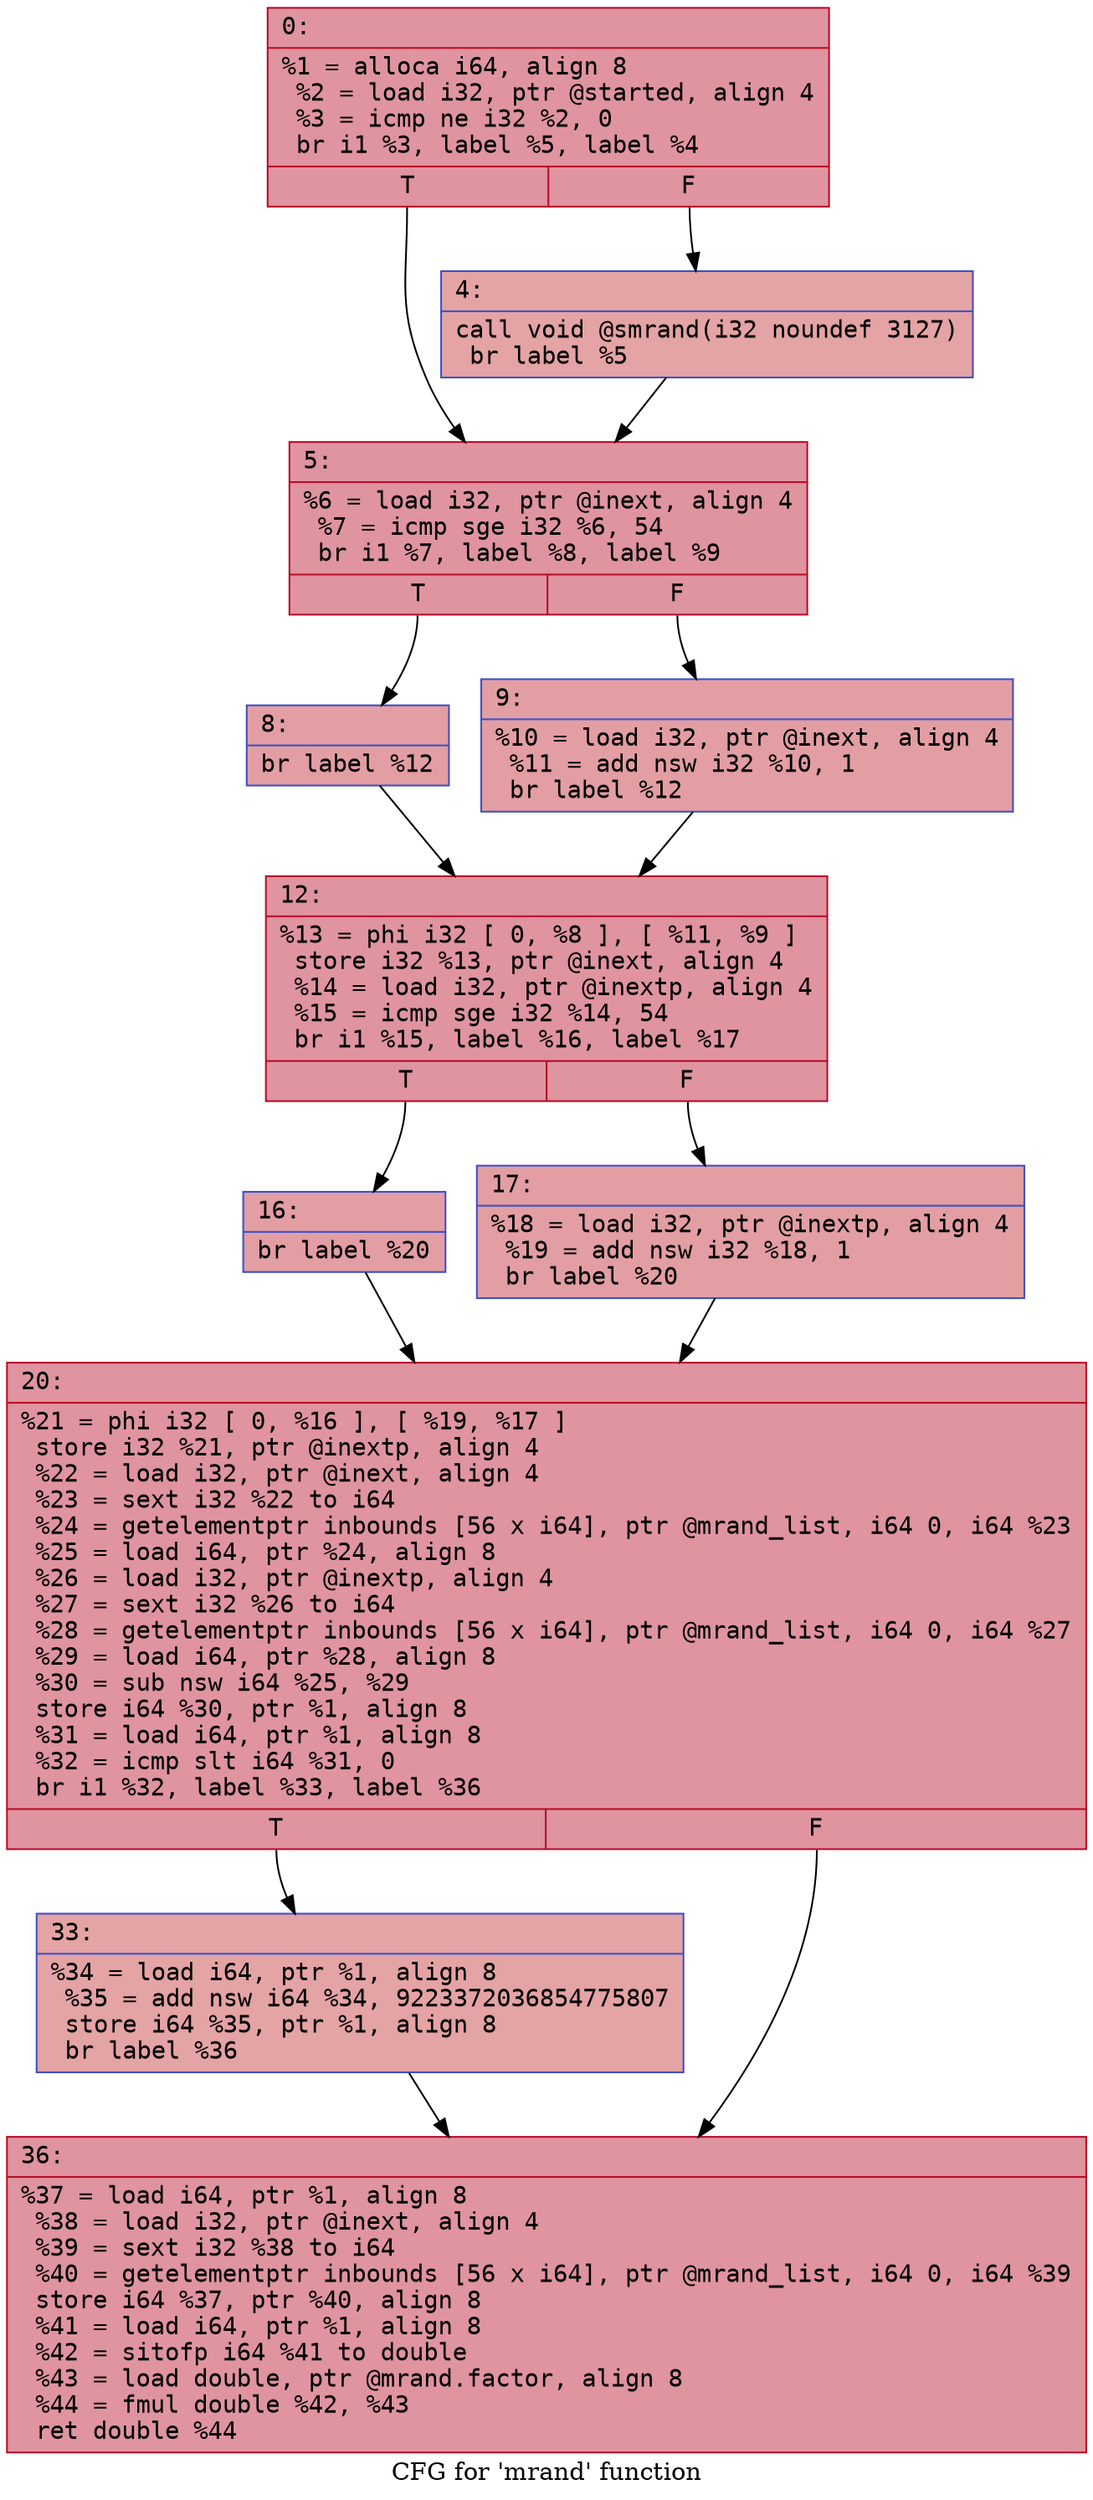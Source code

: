 digraph "CFG for 'mrand' function" {
	label="CFG for 'mrand' function";

	Node0x600000611220 [shape=record,color="#b70d28ff", style=filled, fillcolor="#b70d2870" fontname="Courier",label="{0:\l|  %1 = alloca i64, align 8\l  %2 = load i32, ptr @started, align 4\l  %3 = icmp ne i32 %2, 0\l  br i1 %3, label %5, label %4\l|{<s0>T|<s1>F}}"];
	Node0x600000611220:s0 -> Node0x6000006112c0[tooltip="0 -> 5\nProbability 62.50%" ];
	Node0x600000611220:s1 -> Node0x600000611270[tooltip="0 -> 4\nProbability 37.50%" ];
	Node0x600000611270 [shape=record,color="#3d50c3ff", style=filled, fillcolor="#c32e3170" fontname="Courier",label="{4:\l|  call void @smrand(i32 noundef 3127)\l  br label %5\l}"];
	Node0x600000611270 -> Node0x6000006112c0[tooltip="4 -> 5\nProbability 100.00%" ];
	Node0x6000006112c0 [shape=record,color="#b70d28ff", style=filled, fillcolor="#b70d2870" fontname="Courier",label="{5:\l|  %6 = load i32, ptr @inext, align 4\l  %7 = icmp sge i32 %6, 54\l  br i1 %7, label %8, label %9\l|{<s0>T|<s1>F}}"];
	Node0x6000006112c0:s0 -> Node0x600000611310[tooltip="5 -> 8\nProbability 50.00%" ];
	Node0x6000006112c0:s1 -> Node0x600000611360[tooltip="5 -> 9\nProbability 50.00%" ];
	Node0x600000611310 [shape=record,color="#3d50c3ff", style=filled, fillcolor="#be242e70" fontname="Courier",label="{8:\l|  br label %12\l}"];
	Node0x600000611310 -> Node0x6000006113b0[tooltip="8 -> 12\nProbability 100.00%" ];
	Node0x600000611360 [shape=record,color="#3d50c3ff", style=filled, fillcolor="#be242e70" fontname="Courier",label="{9:\l|  %10 = load i32, ptr @inext, align 4\l  %11 = add nsw i32 %10, 1\l  br label %12\l}"];
	Node0x600000611360 -> Node0x6000006113b0[tooltip="9 -> 12\nProbability 100.00%" ];
	Node0x6000006113b0 [shape=record,color="#b70d28ff", style=filled, fillcolor="#b70d2870" fontname="Courier",label="{12:\l|  %13 = phi i32 [ 0, %8 ], [ %11, %9 ]\l  store i32 %13, ptr @inext, align 4\l  %14 = load i32, ptr @inextp, align 4\l  %15 = icmp sge i32 %14, 54\l  br i1 %15, label %16, label %17\l|{<s0>T|<s1>F}}"];
	Node0x6000006113b0:s0 -> Node0x600000611400[tooltip="12 -> 16\nProbability 50.00%" ];
	Node0x6000006113b0:s1 -> Node0x600000611450[tooltip="12 -> 17\nProbability 50.00%" ];
	Node0x600000611400 [shape=record,color="#3d50c3ff", style=filled, fillcolor="#be242e70" fontname="Courier",label="{16:\l|  br label %20\l}"];
	Node0x600000611400 -> Node0x6000006114a0[tooltip="16 -> 20\nProbability 100.00%" ];
	Node0x600000611450 [shape=record,color="#3d50c3ff", style=filled, fillcolor="#be242e70" fontname="Courier",label="{17:\l|  %18 = load i32, ptr @inextp, align 4\l  %19 = add nsw i32 %18, 1\l  br label %20\l}"];
	Node0x600000611450 -> Node0x6000006114a0[tooltip="17 -> 20\nProbability 100.00%" ];
	Node0x6000006114a0 [shape=record,color="#b70d28ff", style=filled, fillcolor="#b70d2870" fontname="Courier",label="{20:\l|  %21 = phi i32 [ 0, %16 ], [ %19, %17 ]\l  store i32 %21, ptr @inextp, align 4\l  %22 = load i32, ptr @inext, align 4\l  %23 = sext i32 %22 to i64\l  %24 = getelementptr inbounds [56 x i64], ptr @mrand_list, i64 0, i64 %23\l  %25 = load i64, ptr %24, align 8\l  %26 = load i32, ptr @inextp, align 4\l  %27 = sext i32 %26 to i64\l  %28 = getelementptr inbounds [56 x i64], ptr @mrand_list, i64 0, i64 %27\l  %29 = load i64, ptr %28, align 8\l  %30 = sub nsw i64 %25, %29\l  store i64 %30, ptr %1, align 8\l  %31 = load i64, ptr %1, align 8\l  %32 = icmp slt i64 %31, 0\l  br i1 %32, label %33, label %36\l|{<s0>T|<s1>F}}"];
	Node0x6000006114a0:s0 -> Node0x6000006114f0[tooltip="20 -> 33\nProbability 37.50%" ];
	Node0x6000006114a0:s1 -> Node0x600000611540[tooltip="20 -> 36\nProbability 62.50%" ];
	Node0x6000006114f0 [shape=record,color="#3d50c3ff", style=filled, fillcolor="#c32e3170" fontname="Courier",label="{33:\l|  %34 = load i64, ptr %1, align 8\l  %35 = add nsw i64 %34, 9223372036854775807\l  store i64 %35, ptr %1, align 8\l  br label %36\l}"];
	Node0x6000006114f0 -> Node0x600000611540[tooltip="33 -> 36\nProbability 100.00%" ];
	Node0x600000611540 [shape=record,color="#b70d28ff", style=filled, fillcolor="#b70d2870" fontname="Courier",label="{36:\l|  %37 = load i64, ptr %1, align 8\l  %38 = load i32, ptr @inext, align 4\l  %39 = sext i32 %38 to i64\l  %40 = getelementptr inbounds [56 x i64], ptr @mrand_list, i64 0, i64 %39\l  store i64 %37, ptr %40, align 8\l  %41 = load i64, ptr %1, align 8\l  %42 = sitofp i64 %41 to double\l  %43 = load double, ptr @mrand.factor, align 8\l  %44 = fmul double %42, %43\l  ret double %44\l}"];
}
